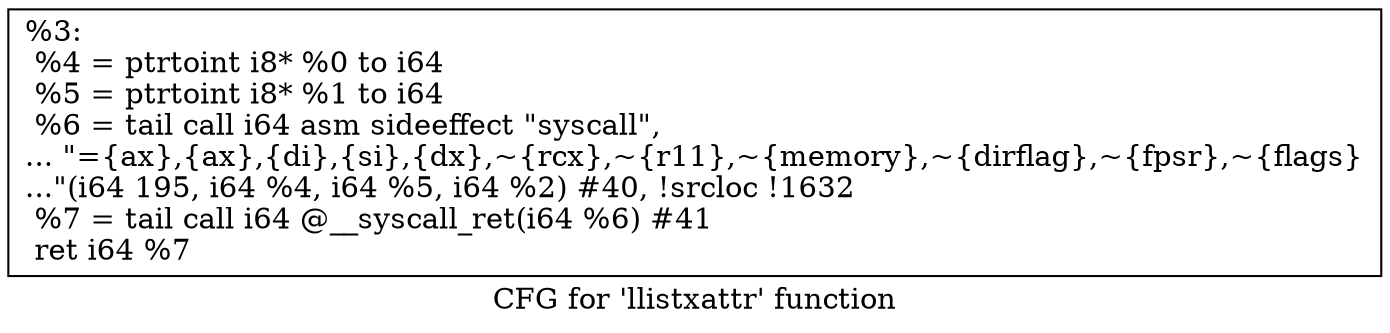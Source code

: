 digraph "CFG for 'llistxattr' function" {
	label="CFG for 'llistxattr' function";

	Node0x1e9f240 [shape=record,label="{%3:\l  %4 = ptrtoint i8* %0 to i64\l  %5 = ptrtoint i8* %1 to i64\l  %6 = tail call i64 asm sideeffect \"syscall\",\l... \"=\{ax\},\{ax\},\{di\},\{si\},\{dx\},~\{rcx\},~\{r11\},~\{memory\},~\{dirflag\},~\{fpsr\},~\{flags\}\l...\"(i64 195, i64 %4, i64 %5, i64 %2) #40, !srcloc !1632\l  %7 = tail call i64 @__syscall_ret(i64 %6) #41\l  ret i64 %7\l}"];
}
